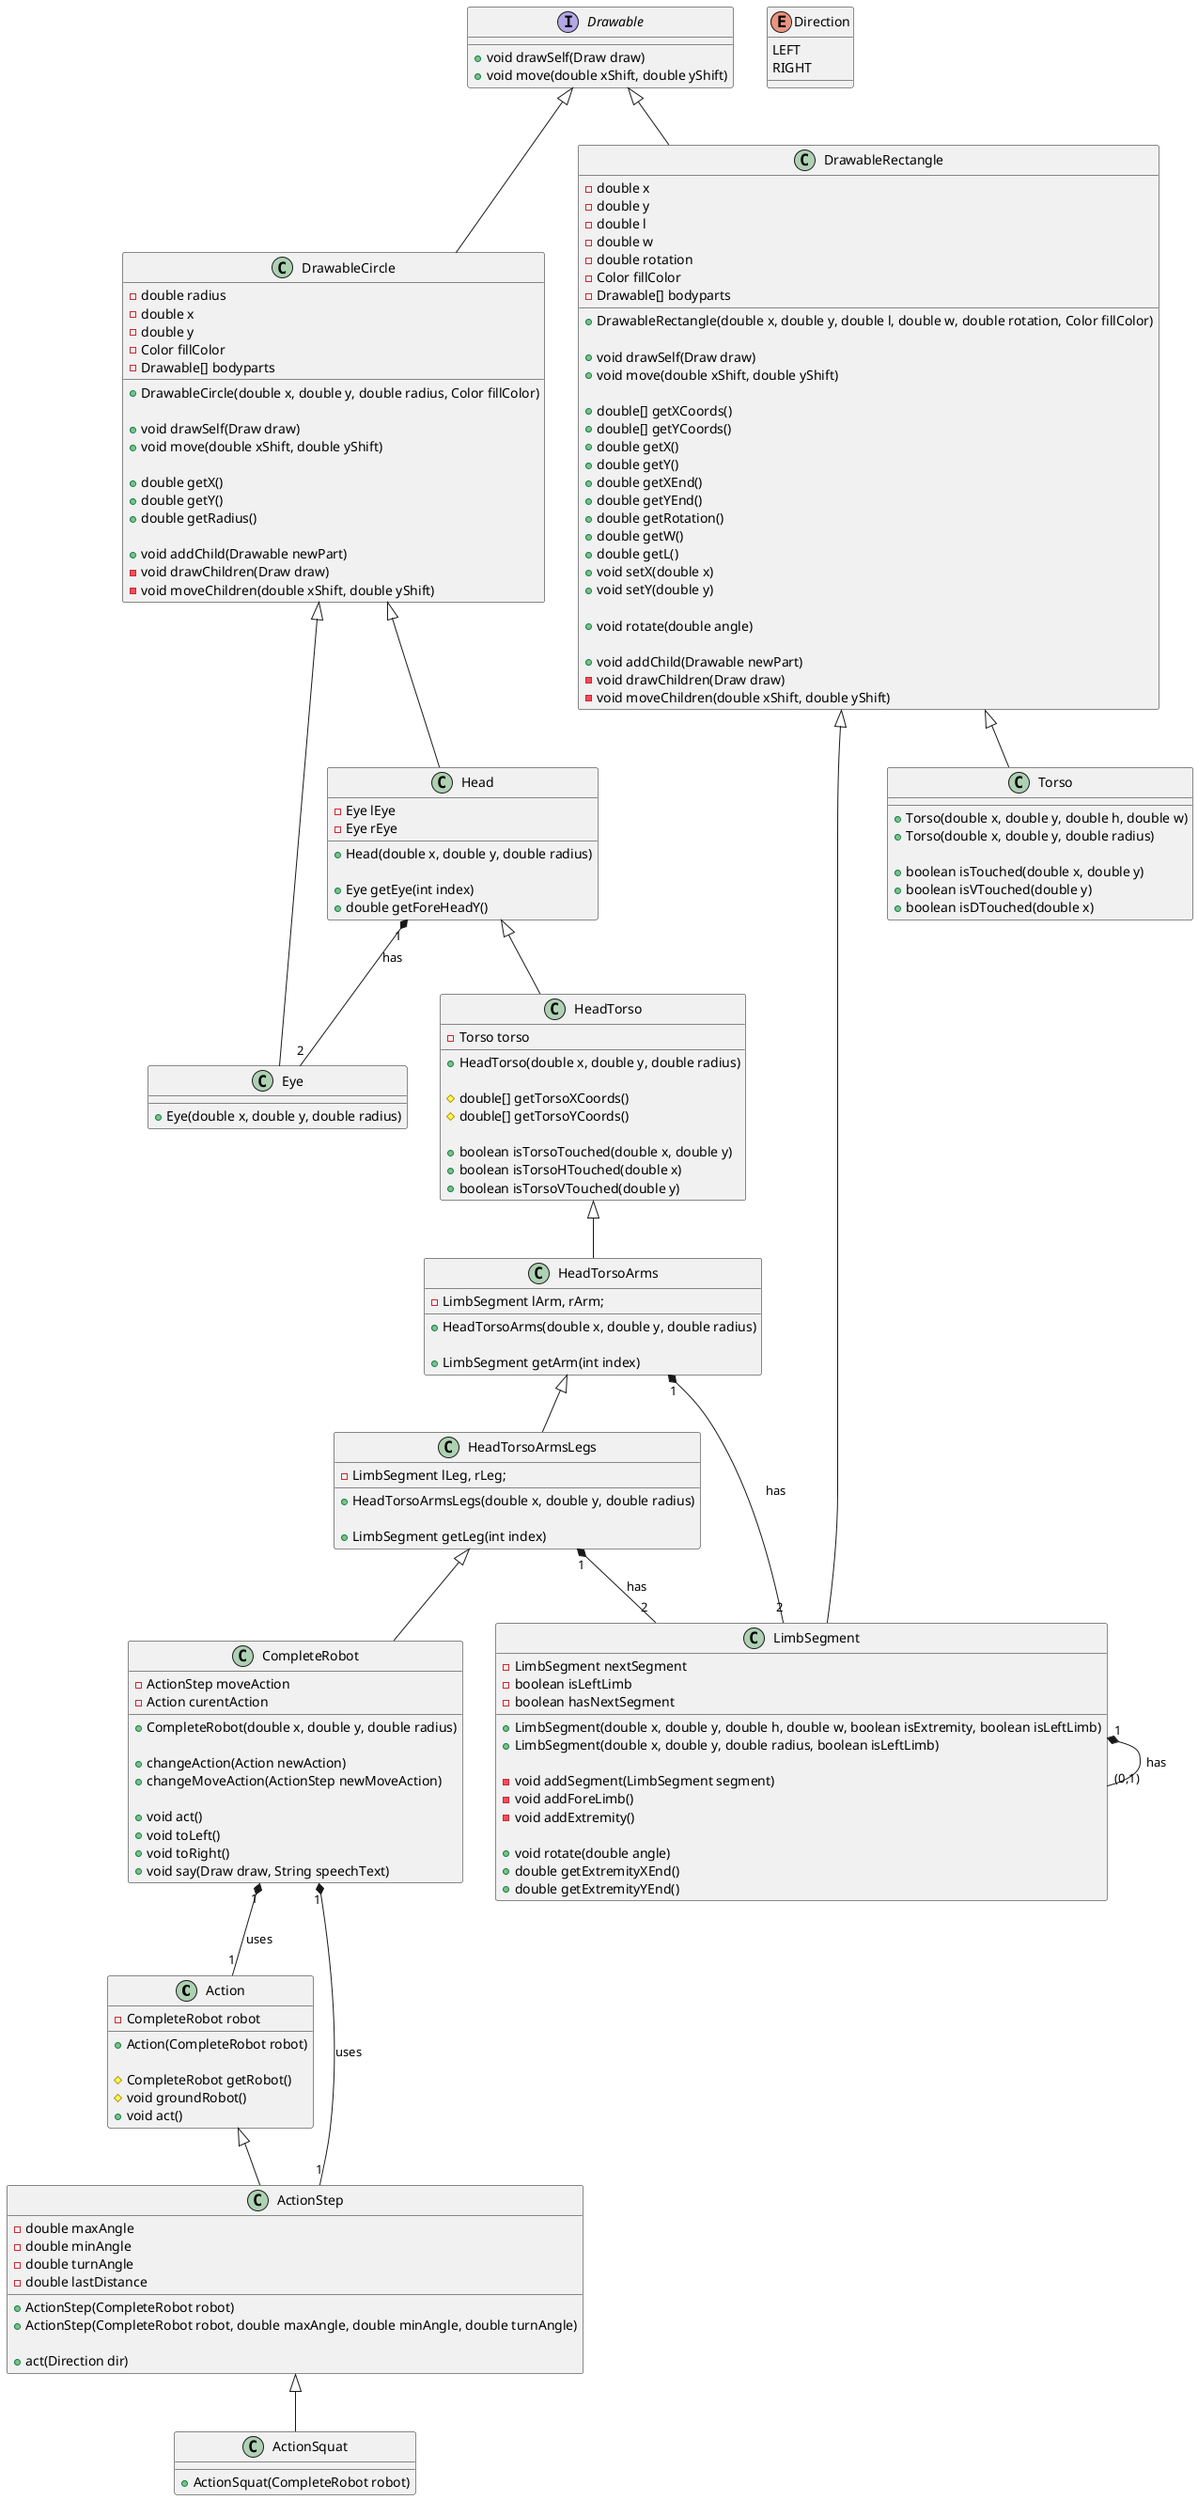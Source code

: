 @startuml Classes_Hierarchy
class "Action" as a {
  -CompleteRobot robot

  +Action(CompleteRobot robot)

  #CompleteRobot getRobot()
  #void groundRobot()
  +void act()
}

enum Direction {
  LEFT
  RIGHT
}

class "ActionStep" as aSt {
  -double maxAngle
  -double minAngle
  -double turnAngle
  -double lastDistance

  +ActionStep(CompleteRobot robot)
  +ActionStep(CompleteRobot robot, double maxAngle, double minAngle, double turnAngle)

  +act(Direction dir)
}

class "ActionSquat" as aSq {
  +ActionSquat(CompleteRobot robot)
}

a <|-- aSt
aSt <|-- aSq

interface "Drawable" as d {
  +void drawSelf(Draw draw)
  +void move(double xShift, double yShift)
}

class "DrawableCircle" as dC {
  -double radius
  -double x
  -double y
  -Color fillColor
  -Drawable[] bodyparts

  +DrawableCircle(double x, double y, double radius, Color fillColor)
  
  +void drawSelf(Draw draw)
  +void move(double xShift, double yShift)

  +double getX()
  +double getY()
  +double getRadius()

  +void addChild(Drawable newPart)
  -void drawChildren(Draw draw)
  -void moveChildren(double xShift, double yShift)
}

d <|-- dC

class "Eye" as dCE {
  +Eye(double x, double y, double radius)
}

dC <|-- dCE

class "Head" as dCH {
  -Eye lEye
  -Eye rEye

  +Head(double x, double y, double radius)

  +Eye getEye(int index)
  +double getForeHeadY()
}

dC <|-- dCH
dCH "1" *-- "2" dCE : has

class "HeadTorso" as dCHT {
  -Torso torso

  +HeadTorso(double x, double y, double radius)

  #double[] getTorsoXCoords()
  #double[] getTorsoYCoords()

  +boolean isTorsoTouched(double x, double y)
  +boolean isTorsoHTouched(double x)
  +boolean isTorsoVTouched(double y)
}

dCH <|-- dCHT

class "HeadTorsoArms" as dCHTA {
  -LimbSegment lArm, rArm;

  +HeadTorsoArms(double x, double y, double radius)

  +LimbSegment getArm(int index)
}

dCHT <|-- dCHTA
dCHTA "1" *-- "2" LimbSegment : has

class "HeadTorsoArmsLegs" as dCHTAL {
  -LimbSegment lLeg, rLeg;

  +HeadTorsoArmsLegs(double x, double y, double radius)

  +LimbSegment getLeg(int index)
}

dCHTA <|-- dCHTAL
dCHTAL "1" *-- "2" LimbSegment : has

class "DrawableRectangle" as dR {
  -double x
  -double y
  -double l
  -double w
  -double rotation
  -Color fillColor
  -Drawable[] bodyparts

  +DrawableRectangle(double x, double y, double l, double w, double rotation, Color fillColor)
  
  +void drawSelf(Draw draw)
  +void move(double xShift, double yShift)

  +double[] getXCoords()
  +double[] getYCoords()
  +double getX()
  +double getY()
  +double getXEnd()
  +double getYEnd()
  +double getRotation()
  +double getW()
  +double getL()
  +void setX(double x)
  +void setY(double y)

  +void rotate(double angle)

  +void addChild(Drawable newPart)
  -void drawChildren(Draw draw)
  -void moveChildren(double xShift, double yShift)
}

d <|-- dR

class "Torso" as dRT {
  +Torso(double x, double y, double h, double w)
  +Torso(double x, double y, double radius)

  +boolean isTouched(double x, double y)
  +boolean isVTouched(double y)
  +boolean isDTouched(double x)
}

dR <|-- dRT

class "LimbSegment" as LimbSegment {
  -LimbSegment nextSegment
  -boolean isLeftLimb
  -boolean hasNextSegment

  +LimbSegment(double x, double y, double h, double w, boolean isExtremity, boolean isLeftLimb)
  +LimbSegment(double x, double y, double radius, boolean isLeftLimb)
  
  -void addSegment(LimbSegment segment)
  -void addForeLimb()
  -void addExtremity()

  +void rotate(double angle)
  +double getExtremityXEnd()
  +double getExtremityYEnd()
}

dR <|-- LimbSegment

LimbSegment "1" *-- "(0,1)" LimbSegment : has

class "CompleteRobot" as CR {
  -ActionStep moveAction
  -Action curentAction

  +CompleteRobot(double x, double y, double radius)

  +changeAction(Action newAction)
  +changeMoveAction(ActionStep newMoveAction)

  +void act()
  +void toLeft()
  +void toRight()
  +void say(Draw draw, String speechText)
}

dCHTAL <|-- CR
CR "1" *-- "1" aSt : uses
CR "1" *-- "1" a : uses
@enduml
